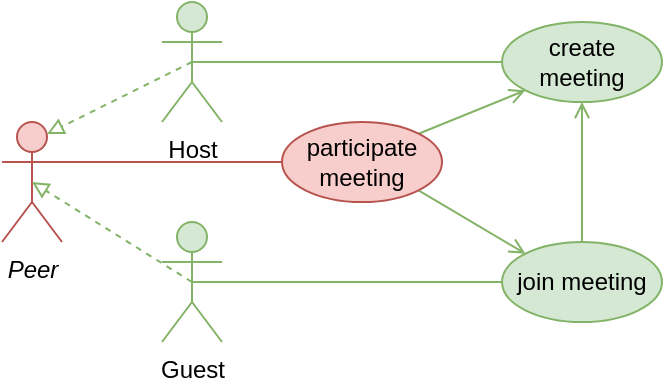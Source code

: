 <mxfile version="11.2.5" type="device" pages="3"><diagram id="d64dkhDuaIq4u3IUEPOj" name="uc"><mxGraphModel dx="447" dy="300" grid="1" gridSize="10" guides="1" tooltips="1" connect="1" arrows="1" fold="1" page="1" pageScale="1" pageWidth="850" pageHeight="1100" math="0" shadow="0"><root><mxCell id="0"/><mxCell id="1" parent="0"/><mxCell id="WOUtTHcz8pMsZL-nNP57-4" style="rounded=0;orthogonalLoop=1;jettySize=auto;html=1;exitX=0.5;exitY=0.5;exitDx=0;exitDy=0;exitPerimeter=0;entryX=0;entryY=0.5;entryDx=0;entryDy=0;endArrow=none;endFill=0;fillColor=#d5e8d4;strokeColor=#82b366;" edge="1" parent="1" source="WOUtTHcz8pMsZL-nNP57-8" target="WOUtTHcz8pMsZL-nNP57-2"><mxGeometry relative="1" as="geometry"/></mxCell><mxCell id="WOUtTHcz8pMsZL-nNP57-5" style="edgeStyle=none;rounded=0;orthogonalLoop=1;jettySize=auto;html=1;exitX=0.5;exitY=0.5;exitDx=0;exitDy=0;exitPerimeter=0;entryX=0;entryY=0.5;entryDx=0;entryDy=0;endArrow=none;endFill=0;fillColor=#d5e8d4;strokeColor=#82b366;" edge="1" parent="1" source="WOUtTHcz8pMsZL-nNP57-7" target="WOUtTHcz8pMsZL-nNP57-3"><mxGeometry relative="1" as="geometry"/></mxCell><mxCell id="WOUtTHcz8pMsZL-nNP57-1" value="Peer" style="shape=umlActor;verticalLabelPosition=bottom;labelBackgroundColor=#ffffff;verticalAlign=top;html=1;fontStyle=2;fillColor=#f8cecc;strokeColor=#b85450;" vertex="1" parent="1"><mxGeometry x="110" y="180" width="30" height="60" as="geometry"/></mxCell><mxCell id="WOUtTHcz8pMsZL-nNP57-2" value="create meeting" style="ellipse;whiteSpace=wrap;html=1;fillColor=#d5e8d4;strokeColor=#82b366;" vertex="1" parent="1"><mxGeometry x="360" y="130" width="80" height="40" as="geometry"/></mxCell><mxCell id="WOUtTHcz8pMsZL-nNP57-6" style="edgeStyle=none;rounded=0;orthogonalLoop=1;jettySize=auto;html=1;exitX=0.5;exitY=0;exitDx=0;exitDy=0;entryX=0.5;entryY=1;entryDx=0;entryDy=0;endArrow=open;endFill=0;fillColor=#d5e8d4;strokeColor=#82b366;" edge="1" parent="1" source="WOUtTHcz8pMsZL-nNP57-3" target="WOUtTHcz8pMsZL-nNP57-2"><mxGeometry relative="1" as="geometry"/></mxCell><mxCell id="WOUtTHcz8pMsZL-nNP57-3" value="join meeting" style="ellipse;whiteSpace=wrap;html=1;fillColor=#d5e8d4;strokeColor=#82b366;" vertex="1" parent="1"><mxGeometry x="360" y="240" width="80" height="40" as="geometry"/></mxCell><mxCell id="WOUtTHcz8pMsZL-nNP57-9" style="edgeStyle=none;rounded=0;orthogonalLoop=1;jettySize=auto;html=1;exitX=0.5;exitY=0.5;exitDx=0;exitDy=0;exitPerimeter=0;entryX=0.5;entryY=0.5;entryDx=0;entryDy=0;entryPerimeter=0;endArrow=block;endFill=0;dashed=1;fillColor=#d5e8d4;strokeColor=#82b366;" edge="1" parent="1" source="WOUtTHcz8pMsZL-nNP57-7" target="WOUtTHcz8pMsZL-nNP57-1"><mxGeometry relative="1" as="geometry"/></mxCell><mxCell id="WOUtTHcz8pMsZL-nNP57-7" value="&lt;span style=&quot;font-style: normal&quot;&gt;Guest&lt;/span&gt;" style="shape=umlActor;verticalLabelPosition=bottom;labelBackgroundColor=#ffffff;verticalAlign=top;html=1;fontStyle=2;fillColor=#d5e8d4;strokeColor=#82b366;" vertex="1" parent="1"><mxGeometry x="190" y="230" width="30" height="60" as="geometry"/></mxCell><mxCell id="WOUtTHcz8pMsZL-nNP57-10" style="edgeStyle=none;rounded=0;orthogonalLoop=1;jettySize=auto;html=1;exitX=0.5;exitY=0.5;exitDx=0;exitDy=0;exitPerimeter=0;entryX=0.75;entryY=0.1;entryDx=0;entryDy=0;entryPerimeter=0;dashed=1;endArrow=block;endFill=0;fillColor=#d5e8d4;strokeColor=#82b366;" edge="1" parent="1" source="WOUtTHcz8pMsZL-nNP57-8" target="WOUtTHcz8pMsZL-nNP57-1"><mxGeometry relative="1" as="geometry"/></mxCell><mxCell id="WOUtTHcz8pMsZL-nNP57-8" value="&lt;span style=&quot;font-style: normal&quot;&gt;Host&lt;/span&gt;" style="shape=umlActor;verticalLabelPosition=bottom;labelBackgroundColor=#ffffff;verticalAlign=top;html=1;fontStyle=2;fillColor=#d5e8d4;strokeColor=#82b366;" vertex="1" parent="1"><mxGeometry x="190" y="120" width="30" height="60" as="geometry"/></mxCell><mxCell id="mnwYVD20_zClFf7kNtz3-2" style="edgeStyle=none;rounded=0;orthogonalLoop=1;jettySize=auto;html=1;exitX=0;exitY=0.5;exitDx=0;exitDy=0;entryX=1;entryY=0.333;entryDx=0;entryDy=0;entryPerimeter=0;startArrow=none;startFill=0;endArrow=none;endFill=0;fillColor=#f8cecc;strokeColor=#b85450;" edge="1" parent="1" source="mnwYVD20_zClFf7kNtz3-1" target="WOUtTHcz8pMsZL-nNP57-1"><mxGeometry relative="1" as="geometry"/></mxCell><mxCell id="mnwYVD20_zClFf7kNtz3-3" style="edgeStyle=none;rounded=0;orthogonalLoop=1;jettySize=auto;html=1;exitX=1;exitY=0;exitDx=0;exitDy=0;entryX=0;entryY=1;entryDx=0;entryDy=0;startArrow=none;startFill=0;endArrow=open;endFill=0;fillColor=#d5e8d4;strokeColor=#82b366;" edge="1" parent="1" source="mnwYVD20_zClFf7kNtz3-1" target="WOUtTHcz8pMsZL-nNP57-2"><mxGeometry relative="1" as="geometry"/></mxCell><mxCell id="mnwYVD20_zClFf7kNtz3-4" style="edgeStyle=none;rounded=0;orthogonalLoop=1;jettySize=auto;html=1;exitX=1;exitY=1;exitDx=0;exitDy=0;entryX=0;entryY=0;entryDx=0;entryDy=0;startArrow=none;startFill=0;endArrow=open;endFill=0;fillColor=#d5e8d4;strokeColor=#82b366;" edge="1" parent="1" source="mnwYVD20_zClFf7kNtz3-1" target="WOUtTHcz8pMsZL-nNP57-3"><mxGeometry relative="1" as="geometry"/></mxCell><mxCell id="mnwYVD20_zClFf7kNtz3-1" value="participate meeting" style="ellipse;whiteSpace=wrap;html=1;fillColor=#f8cecc;strokeColor=#b85450;" vertex="1" parent="1"><mxGeometry x="250" y="180" width="80" height="40" as="geometry"/></mxCell></root></mxGraphModel></diagram><diagram id="sVIPuNLqVzk0PTkp271Q" name="cmp"><mxGraphModel dx="652" dy="1538" grid="1" gridSize="10" guides="1" tooltips="1" connect="1" arrows="1" fold="1" page="1" pageScale="1" pageWidth="850" pageHeight="1100" math="0" shadow="0"><root><mxCell id="wpOraNM_HrTKchJXsn1N-0"/><mxCell id="wpOraNM_HrTKchJXsn1N-1" parent="wpOraNM_HrTKchJXsn1N-0"/><mxCell id="5enABEI0LgkZ7yzwEX_t-1" style="edgeStyle=none;rounded=0;orthogonalLoop=1;jettySize=auto;html=1;exitX=0;exitY=0.5;exitDx=0;exitDy=0;entryX=0.5;entryY=0.5;entryDx=0;entryDy=0;entryPerimeter=0;endArrow=block;endFill=0;startArrow=none;startFill=0;fillColor=#f8cecc;strokeColor=#b85450;dashed=1;" edge="1" parent="wpOraNM_HrTKchJXsn1N-1" source="Hk4PbDhvspIdkJGzd9GG-2" target="5enABEI0LgkZ7yzwEX_t-0"><mxGeometry relative="1" as="geometry"/></mxCell><mxCell id="Hk4PbDhvspIdkJGzd9GG-2" value="«WebApp»&lt;br&gt;&lt;b&gt;Peer&lt;/b&gt;" style="html=1;fillColor=#d5e8d4;strokeColor=#82b366;" vertex="1" parent="wpOraNM_HrTKchJXsn1N-1"><mxGeometry x="240" y="160" width="120" height="80" as="geometry"/></mxCell><mxCell id="Hk4PbDhvspIdkJGzd9GG-3" value="" style="shape=component;jettyWidth=8;jettyHeight=4;fillColor=#d5e8d4;strokeColor=#82b366;" vertex="1" parent="Hk4PbDhvspIdkJGzd9GG-2"><mxGeometry x="1" width="20" height="20" relative="1" as="geometry"><mxPoint x="-27" y="7" as="offset"/></mxGeometry></mxCell><mxCell id="Hk4PbDhvspIdkJGzd9GG-5" style="edgeStyle=none;rounded=0;orthogonalLoop=1;jettySize=auto;html=1;exitX=0.5;exitY=0;exitDx=0;exitDy=0;exitPerimeter=0;entryX=0.5;entryY=1;entryDx=0;entryDy=0;dashed=1;endArrow=none;endFill=0;dashPattern=1 1;fillColor=#fff2cc;strokeColor=#d6b656;" edge="1" parent="wpOraNM_HrTKchJXsn1N-1" source="Hk4PbDhvspIdkJGzd9GG-4" target="Hk4PbDhvspIdkJGzd9GG-2"><mxGeometry relative="1" as="geometry"/></mxCell><mxCell id="Hk4PbDhvspIdkJGzd9GG-4" value="&lt;br&gt;&lt;span style=&quot;text-align: center ; white-space: nowrap&quot;&gt;appears to be, that&lt;br&gt;«WebApp» is the easiest&lt;br&gt;way to deliver you app to&lt;br&gt;&lt;/span&gt;as much platforms widely used as possible today" style="shape=note;whiteSpace=wrap;html=1;size=14;verticalAlign=top;align=left;spacingTop=-6;fillColor=#fff2cc;strokeColor=#d6b656;" vertex="1" parent="wpOraNM_HrTKchJXsn1N-1"><mxGeometry x="225" y="280" width="150" height="90" as="geometry"/></mxCell><mxCell id="Hk4PbDhvspIdkJGzd9GG-6" value="«Public Service»&lt;br&gt;&lt;b&gt;Signalling Server&lt;/b&gt;" style="html=1;fillColor=#d5e8d4;strokeColor=#82b366;" vertex="1" parent="wpOraNM_HrTKchJXsn1N-1"><mxGeometry x="240" width="120" height="80" as="geometry"/></mxCell><mxCell id="Hk4PbDhvspIdkJGzd9GG-7" value="" style="shape=component;jettyWidth=8;jettyHeight=4;fillColor=#d5e8d4;strokeColor=#82b366;" vertex="1" parent="Hk4PbDhvspIdkJGzd9GG-6"><mxGeometry x="1" width="20" height="20" relative="1" as="geometry"><mxPoint x="-27" y="7" as="offset"/></mxGeometry></mxCell><mxCell id="Hk4PbDhvspIdkJGzd9GG-8" value="«Public Service»&lt;br&gt;&lt;b&gt;STUN/TURN&lt;/b&gt;" style="html=1;fillColor=#dae8fc;strokeColor=#6c8ebf;" vertex="1" parent="wpOraNM_HrTKchJXsn1N-1"><mxGeometry x="400" y="-0.5" width="120" height="80" as="geometry"/></mxCell><mxCell id="Hk4PbDhvspIdkJGzd9GG-9" value="" style="shape=component;jettyWidth=8;jettyHeight=4;fillColor=#dae8fc;strokeColor=#6c8ebf;" vertex="1" parent="Hk4PbDhvspIdkJGzd9GG-8"><mxGeometry x="1" width="20" height="20" relative="1" as="geometry"><mxPoint x="-27" y="7" as="offset"/></mxGeometry></mxCell><mxCell id="Hk4PbDhvspIdkJGzd9GG-10" value="" style="rounded=0;orthogonalLoop=1;jettySize=auto;html=1;endArrow=none;endFill=0;exitX=1;exitY=0.5;exitDx=0;exitDy=0;fillColor=#dae8fc;strokeColor=#6c8ebf;" edge="1" target="Hk4PbDhvspIdkJGzd9GG-12" parent="wpOraNM_HrTKchJXsn1N-1" source="Hk4PbDhvspIdkJGzd9GG-2"><mxGeometry relative="1" as="geometry"><mxPoint x="230" y="415" as="sourcePoint"/><Array as="points"><mxPoint x="460" y="200"/></Array></mxGeometry></mxCell><mxCell id="Hk4PbDhvspIdkJGzd9GG-11" value="" style="rounded=0;orthogonalLoop=1;jettySize=auto;html=1;endArrow=halfCircle;endFill=0;entryX=0.5;entryY=0.5;entryDx=0;entryDy=0;endSize=6;strokeWidth=1;exitX=0.5;exitY=1;exitDx=0;exitDy=0;fillColor=#dae8fc;strokeColor=#6c8ebf;" edge="1" target="Hk4PbDhvspIdkJGzd9GG-12" parent="wpOraNM_HrTKchJXsn1N-1" source="Hk4PbDhvspIdkJGzd9GG-8"><mxGeometry relative="1" as="geometry"><mxPoint x="230" y="414.5" as="sourcePoint"/></mxGeometry></mxCell><mxCell id="Hk4PbDhvspIdkJGzd9GG-12" value="" style="ellipse;whiteSpace=wrap;html=1;fontFamily=Helvetica;fontSize=12;align=center;strokeColor=#6c8ebf;fillColor=#dae8fc;points=[];aspect=fixed;resizable=0;" vertex="1" parent="wpOraNM_HrTKchJXsn1N-1"><mxGeometry x="455" y="114.5" width="10" height="10" as="geometry"/></mxCell><mxCell id="Hk4PbDhvspIdkJGzd9GG-13" value="" style="rounded=0;orthogonalLoop=1;jettySize=auto;html=1;endArrow=none;endFill=0;exitX=0.5;exitY=0;exitDx=0;exitDy=0;fillColor=#d5e8d4;strokeColor=#82b366;" edge="1" target="Hk4PbDhvspIdkJGzd9GG-15" parent="wpOraNM_HrTKchJXsn1N-1" source="Hk4PbDhvspIdkJGzd9GG-2"><mxGeometry relative="1" as="geometry"><mxPoint x="290" y="115" as="sourcePoint"/></mxGeometry></mxCell><mxCell id="Hk4PbDhvspIdkJGzd9GG-14" value="" style="rounded=0;orthogonalLoop=1;jettySize=auto;html=1;endArrow=halfCircle;endFill=0;entryX=0.5;entryY=0.5;entryDx=0;entryDy=0;endSize=6;strokeWidth=1;exitX=0.5;exitY=1;exitDx=0;exitDy=0;fillColor=#d5e8d4;strokeColor=#82b366;" edge="1" target="Hk4PbDhvspIdkJGzd9GG-15" parent="wpOraNM_HrTKchJXsn1N-1" source="Hk4PbDhvspIdkJGzd9GG-6"><mxGeometry relative="1" as="geometry"><mxPoint x="330" y="115" as="sourcePoint"/></mxGeometry></mxCell><mxCell id="Hk4PbDhvspIdkJGzd9GG-15" value="" style="ellipse;whiteSpace=wrap;html=1;fontFamily=Helvetica;fontSize=12;align=center;strokeColor=#82b366;fillColor=#d5e8d4;points=[];aspect=fixed;resizable=0;" vertex="1" parent="wpOraNM_HrTKchJXsn1N-1"><mxGeometry x="295" y="115" width="10" height="10" as="geometry"/></mxCell><mxCell id="Hk4PbDhvspIdkJGzd9GG-19" style="edgeStyle=none;rounded=0;orthogonalLoop=1;jettySize=auto;html=1;exitX=0;exitY=0.5;exitDx=0;exitDy=0;exitPerimeter=0;entryX=1.175;entryY=0.575;entryDx=0;entryDy=0;entryPerimeter=0;dashed=1;dashPattern=1 1;endArrow=none;endFill=0;fillColor=#fff2cc;strokeColor=#d6b656;" edge="1" parent="wpOraNM_HrTKchJXsn1N-1" source="Hk4PbDhvspIdkJGzd9GG-18" target="Hk4PbDhvspIdkJGzd9GG-12"><mxGeometry relative="1" as="geometry"/></mxCell><mxCell id="Hk4PbDhvspIdkJGzd9GG-18" value="&lt;br&gt;this guys are connected via some well known protocol i did not even to bother to look at, 'cause i did not need&amp;nbsp;" style="shape=note;whiteSpace=wrap;html=1;size=14;verticalAlign=top;align=left;spacingTop=-6;fillColor=#fff2cc;strokeColor=#d6b656;" vertex="1" parent="wpOraNM_HrTKchJXsn1N-1"><mxGeometry x="540" y="79.5" width="160" height="80" as="geometry"/></mxCell><mxCell id="Hk4PbDhvspIdkJGzd9GG-24" style="edgeStyle=none;rounded=0;orthogonalLoop=1;jettySize=auto;html=1;dashed=1;dashPattern=1 1;endArrow=none;endFill=0;exitX=0;exitY=0;exitDx=220;exitDy=57;exitPerimeter=0;fillColor=#fff2cc;strokeColor=#d6b656;" edge="1" parent="wpOraNM_HrTKchJXsn1N-1" source="Hk4PbDhvspIdkJGzd9GG-23"><mxGeometry relative="1" as="geometry"><mxPoint x="290.0" y="120" as="targetPoint"/><mxPoint x="360" y="114" as="sourcePoint"/></mxGeometry></mxCell><mxCell id="Hk4PbDhvspIdkJGzd9GG-23" value="&lt;br&gt;this interface is under our complete consideration. as mozilla's wiki says &quot;you can use pigeons to deliver signals&quot;, but i will use websockets as the most appropriate implementation, i would say" style="shape=note;whiteSpace=wrap;html=1;size=14;verticalAlign=top;align=left;spacingTop=-6;fillColor=#fff2cc;strokeColor=#d6b656;" vertex="1" parent="wpOraNM_HrTKchJXsn1N-1"><mxGeometry x="5" y="64" width="220" height="100" as="geometry"/></mxCell><mxCell id="5enABEI0LgkZ7yzwEX_t-0" value="Peer" style="shape=umlActor;verticalLabelPosition=bottom;labelBackgroundColor=#ffffff;verticalAlign=top;html=1;fillColor=#f8cecc;strokeColor=#b85450;fontStyle=2" vertex="1" parent="wpOraNM_HrTKchJXsn1N-1"><mxGeometry x="140" y="170" width="30" height="60" as="geometry"/></mxCell></root></mxGraphModel></diagram><diagram id="Io7fMUtoMqmDmvp42PaA" name="seq"><mxGraphModel dx="126" dy="85" grid="1" gridSize="10" guides="1" tooltips="1" connect="1" arrows="1" fold="1" page="1" pageScale="1" pageWidth="850" pageHeight="1100" math="0" shadow="0"><root><mxCell id="THLiaaJ7inV50jLqss2C-0"/><mxCell id="THLiaaJ7inV50jLqss2C-1" parent="THLiaaJ7inV50jLqss2C-0"/><mxCell id="qs2GML3uyr07pgxUkA_C-0" value="Host" style="shape=umlLifeline;participant=umlActor;perimeter=lifelinePerimeter;whiteSpace=wrap;html=1;container=1;collapsible=0;recursiveResize=0;verticalAlign=top;spacingTop=36;labelBackgroundColor=#ffffff;outlineConnect=0;fillColor=#d5e8d4;strokeColor=#82b366;" vertex="1" parent="THLiaaJ7inV50jLqss2C-1"><mxGeometry x="70" y="30" width="20" height="370" as="geometry"/></mxCell><mxCell id="2UJUu7pqFbvJeDt2HOEV-0" value="" style="html=1;points=[];perimeter=orthogonalPerimeter;fillColor=#d5e8d4;strokeColor=#82b366;" vertex="1" parent="qs2GML3uyr07pgxUkA_C-0"><mxGeometry x="5" y="100" width="10" height="260" as="geometry"/></mxCell><mxCell id="VTaVDWPMC3YLDHylnDYw-0" value="&lt;span style=&quot;white-space: nowrap&quot;&gt;«Public Service»&lt;/span&gt;&lt;br style=&quot;white-space: nowrap&quot;&gt;&lt;b style=&quot;white-space: nowrap&quot;&gt;Signalling Server&lt;/b&gt;" style="shape=umlLifeline;perimeter=lifelinePerimeter;whiteSpace=wrap;html=1;container=1;collapsible=0;recursiveResize=0;outlineConnect=0;fillColor=#d5e8d4;strokeColor=#82b366;" vertex="1" parent="THLiaaJ7inV50jLqss2C-1"><mxGeometry x="180" y="35" width="100" height="360" as="geometry"/></mxCell><mxCell id="2UJUu7pqFbvJeDt2HOEV-4" value="" style="html=1;points=[];perimeter=orthogonalPerimeter;fillColor=#d5e8d4;strokeColor=#82b366;" vertex="1" parent="VTaVDWPMC3YLDHylnDYw-0"><mxGeometry x="45" y="100" width="10" height="200" as="geometry"/></mxCell><mxCell id="2UJUu7pqFbvJeDt2HOEV-3" value="meet" style="html=1;verticalAlign=bottom;endArrow=block;startArrow=oval;startFill=1;fillColor=#d5e8d4;strokeColor=#82b366;entryX=-0.011;entryY=0.024;entryDx=0;entryDy=0;entryPerimeter=0;" edge="1" parent="THLiaaJ7inV50jLqss2C-1" source="2UJUu7pqFbvJeDt2HOEV-0" target="2UJUu7pqFbvJeDt2HOEV-4"><mxGeometry width="80" relative="1" as="geometry"><mxPoint x="90" y="139.5" as="sourcePoint"/><mxPoint x="220" y="140" as="targetPoint"/></mxGeometry></mxCell><mxCell id="2UJUu7pqFbvJeDt2HOEV-5" value="invitation" style="html=1;verticalAlign=bottom;endArrow=block;startArrow=oval;startFill=1;fillColor=#d5e8d4;strokeColor=#82b366;entryX=1.061;entryY=0.116;entryDx=0;entryDy=0;entryPerimeter=0;exitX=-0.052;exitY=0.123;exitDx=0;exitDy=0;exitPerimeter=0;" edge="1" parent="THLiaaJ7inV50jLqss2C-1" source="2UJUu7pqFbvJeDt2HOEV-4" target="2UJUu7pqFbvJeDt2HOEV-0"><mxGeometry width="80" relative="1" as="geometry"><mxPoint x="220" y="160" as="sourcePoint"/><mxPoint x="90" y="160" as="targetPoint"/></mxGeometry></mxCell><mxCell id="2UJUu7pqFbvJeDt2HOEV-6" value="Guest" style="shape=umlLifeline;participant=umlActor;perimeter=lifelinePerimeter;whiteSpace=wrap;html=1;container=1;collapsible=0;recursiveResize=0;verticalAlign=top;spacingTop=36;labelBackgroundColor=#ffffff;outlineConnect=0;fillColor=#d5e8d4;strokeColor=#82b366;" vertex="1" parent="THLiaaJ7inV50jLqss2C-1"><mxGeometry x="375" y="30" width="20" height="370" as="geometry"/></mxCell><mxCell id="2UJUu7pqFbvJeDt2HOEV-7" value="" style="html=1;points=[];perimeter=orthogonalPerimeter;fillColor=#d5e8d4;strokeColor=#82b366;" vertex="1" parent="2UJUu7pqFbvJeDt2HOEV-6"><mxGeometry x="5" y="150" width="10" height="210" as="geometry"/></mxCell><mxCell id="2UJUu7pqFbvJeDt2HOEV-8" value="invitation" style="html=1;verticalAlign=bottom;endArrow=block;startArrow=oval;startFill=1;fillColor=#f8cecc;strokeColor=#b85450;exitX=0.989;exitY=0.192;exitDx=0;exitDy=0;exitPerimeter=0;entryX=-0.074;entryY=0;entryDx=0;entryDy=0;entryPerimeter=0;" edge="1" parent="THLiaaJ7inV50jLqss2C-1" source="2UJUu7pqFbvJeDt2HOEV-0" target="2UJUu7pqFbvJeDt2HOEV-7"><mxGeometry width="80" relative="1" as="geometry"><mxPoint x="90" y="180" as="sourcePoint"/><mxPoint x="370" y="180" as="targetPoint"/></mxGeometry></mxCell><mxCell id="2UJUu7pqFbvJeDt2HOEV-9" value="&lt;br&gt;invitation of a Guest is kinda &quot;secured&quot; with invitation transmission protocol" style="shape=note;whiteSpace=wrap;html=1;size=14;verticalAlign=top;align=left;spacingTop=-6;fillColor=#fff2cc;strokeColor=#d6b656;" vertex="1" parent="THLiaaJ7inV50jLqss2C-1"><mxGeometry x="245" y="80" width="130" height="80" as="geometry"/></mxCell><mxCell id="2UJUu7pqFbvJeDt2HOEV-10" value="offer" style="html=1;verticalAlign=bottom;endArrow=block;startArrow=oval;startFill=1;fillColor=#d5e8d4;strokeColor=#82b366;entryX=0.989;entryY=0.675;entryDx=0;entryDy=0;entryPerimeter=0;exitX=0.001;exitY=0.429;exitDx=0;exitDy=0;exitPerimeter=0;" edge="1" parent="THLiaaJ7inV50jLqss2C-1" source="2UJUu7pqFbvJeDt2HOEV-7" target="2UJUu7pqFbvJeDt2HOEV-4"><mxGeometry width="80" relative="1" as="geometry"><mxPoint x="370" y="270" as="sourcePoint"/><mxPoint x="240" y="270" as="targetPoint"/></mxGeometry></mxCell><mxCell id="2UJUu7pqFbvJeDt2HOEV-11" value="answer" style="html=1;verticalAlign=bottom;endArrow=block;startArrow=oval;startFill=1;fillColor=#d5e8d4;strokeColor=#82b366;entryX=-0.06;entryY=0.925;entryDx=0;entryDy=0;entryPerimeter=0;exitX=1.001;exitY=0.729;exitDx=0;exitDy=0;exitPerimeter=0;" edge="1" parent="THLiaaJ7inV50jLqss2C-1" source="2UJUu7pqFbvJeDt2HOEV-0" target="2UJUu7pqFbvJeDt2HOEV-4"><mxGeometry width="80" relative="1" as="geometry"><mxPoint x="90" y="320" as="sourcePoint"/><mxPoint x="220" y="320" as="targetPoint"/></mxGeometry></mxCell><mxCell id="2UJUu7pqFbvJeDt2HOEV-12" value="&lt;span style=&quot;white-space: nowrap&quot;&gt;«Public Service»&lt;/span&gt;&lt;br style=&quot;white-space: nowrap&quot;&gt;&lt;b style=&quot;white-space: nowrap&quot;&gt;STUN&lt;/b&gt;" style="shape=umlLifeline;perimeter=lifelinePerimeter;whiteSpace=wrap;html=1;container=1;collapsible=0;recursiveResize=0;outlineConnect=0;fillColor=#d5e8d4;strokeColor=#82b366;" vertex="1" parent="THLiaaJ7inV50jLqss2C-1"><mxGeometry x="480" y="35" width="100" height="360" as="geometry"/></mxCell><mxCell id="2UJUu7pqFbvJeDt2HOEV-13" value="" style="html=1;points=[];perimeter=orthogonalPerimeter;fillColor=#d5e8d4;strokeColor=#82b366;" vertex="1" parent="2UJUu7pqFbvJeDt2HOEV-12"><mxGeometry x="45" y="155" width="10" height="30" as="geometry"/></mxCell><mxCell id="2UJUu7pqFbvJeDt2HOEV-14" value="get ice candidates" style="html=1;verticalAlign=bottom;endArrow=block;startArrow=none;startFill=0;fillColor=#d5e8d4;strokeColor=#82b366;exitX=1.057;exitY=0.05;exitDx=0;exitDy=0;exitPerimeter=0;entryX=-0.033;entryY=-0.002;entryDx=0;entryDy=0;entryPerimeter=0;" edge="1" parent="THLiaaJ7inV50jLqss2C-1" source="2UJUu7pqFbvJeDt2HOEV-7" target="2UJUu7pqFbvJeDt2HOEV-13"><mxGeometry width="80" relative="1" as="geometry"><mxPoint x="400" y="190" as="sourcePoint"/><mxPoint x="520" y="190" as="targetPoint"/></mxGeometry></mxCell><mxCell id="2UJUu7pqFbvJeDt2HOEV-15" value="ice candidates" style="html=1;verticalAlign=bottom;endArrow=open;startArrow=none;startFill=0;dashed=1;endFill=0;fillColor=#d5e8d4;strokeColor=#82b366;exitX=0.001;exitY=0.998;exitDx=0;exitDy=0;exitPerimeter=0;entryX=1.03;entryY=0.197;entryDx=0;entryDy=0;entryPerimeter=0;" edge="1" parent="THLiaaJ7inV50jLqss2C-1" source="2UJUu7pqFbvJeDt2HOEV-13" target="2UJUu7pqFbvJeDt2HOEV-7"><mxGeometry width="80" relative="1" as="geometry"><mxPoint x="520" y="219" as="sourcePoint"/><mxPoint x="400" y="219" as="targetPoint"/></mxGeometry></mxCell><mxCell id="2UJUu7pqFbvJeDt2HOEV-16" value="ice candidates" style="html=1;verticalAlign=bottom;endArrow=block;startArrow=none;startFill=0;fillColor=#d5e8d4;strokeColor=#82b366;entryX=1.051;entryY=0.476;entryDx=0;entryDy=0;entryPerimeter=0;" edge="1" parent="THLiaaJ7inV50jLqss2C-1" target="2UJUu7pqFbvJeDt2HOEV-4"><mxGeometry width="80" relative="1" as="geometry"><mxPoint x="379" y="230" as="sourcePoint"/><mxPoint x="242" y="230" as="targetPoint"/></mxGeometry></mxCell><mxCell id="2UJUu7pqFbvJeDt2HOEV-17" value="ice candidates" style="html=1;verticalAlign=bottom;endArrow=block;startArrow=oval;startFill=1;fillColor=#d5e8d4;strokeColor=#82b366;entryX=1.067;entryY=0.461;entryDx=0;entryDy=0;entryPerimeter=0;" edge="1" parent="THLiaaJ7inV50jLqss2C-1" target="2UJUu7pqFbvJeDt2HOEV-0"><mxGeometry width="80" relative="1" as="geometry"><mxPoint x="220" y="250.5" as="sourcePoint"/><mxPoint x="90" y="250" as="targetPoint"/></mxGeometry></mxCell><mxCell id="2UJUu7pqFbvJeDt2HOEV-22" value="offer" style="html=1;verticalAlign=bottom;endArrow=block;startArrow=oval;startFill=1;fillColor=#d5e8d4;strokeColor=#82b366;entryX=0.95;entryY=0.616;entryDx=0;entryDy=0;entryPerimeter=0;" edge="1" parent="THLiaaJ7inV50jLqss2C-1" target="2UJUu7pqFbvJeDt2HOEV-0"><mxGeometry width="80" relative="1" as="geometry"><mxPoint x="220" y="290" as="sourcePoint"/><mxPoint x="90" y="290" as="targetPoint"/></mxGeometry></mxCell><mxCell id="2UJUu7pqFbvJeDt2HOEV-23" value="answer" style="html=1;verticalAlign=bottom;endArrow=block;startArrow=oval;startFill=1;fillColor=#d5e8d4;strokeColor=#82b366;entryX=-0.21;entryY=0.714;entryDx=0;entryDy=0;entryPerimeter=0;" edge="1" parent="THLiaaJ7inV50jLqss2C-1" target="2UJUu7pqFbvJeDt2HOEV-7"><mxGeometry width="80" relative="1" as="geometry"><mxPoint x="235" y="330" as="sourcePoint"/><mxPoint x="360" y="330" as="targetPoint"/></mxGeometry></mxCell><mxCell id="2UJUu7pqFbvJeDt2HOEV-30" value="stream/data" style="html=1;verticalAlign=bottom;endArrow=block;startArrow=block;startFill=0;fillColor=#d5e8d4;strokeColor=#82b366;dashed=1;dashPattern=1 1;endFill=0;exitX=0;exitY=0.905;exitDx=0;exitDy=0;exitPerimeter=0;entryX=1.004;entryY=0.923;entryDx=0;entryDy=0;entryPerimeter=0;" edge="1" parent="THLiaaJ7inV50jLqss2C-1" source="2UJUu7pqFbvJeDt2HOEV-7" target="2UJUu7pqFbvJeDt2HOEV-0"><mxGeometry width="80" relative="1" as="geometry"><mxPoint x="380" y="360" as="sourcePoint"/><mxPoint x="90" y="370" as="targetPoint"/></mxGeometry></mxCell></root></mxGraphModel></diagram></mxfile>